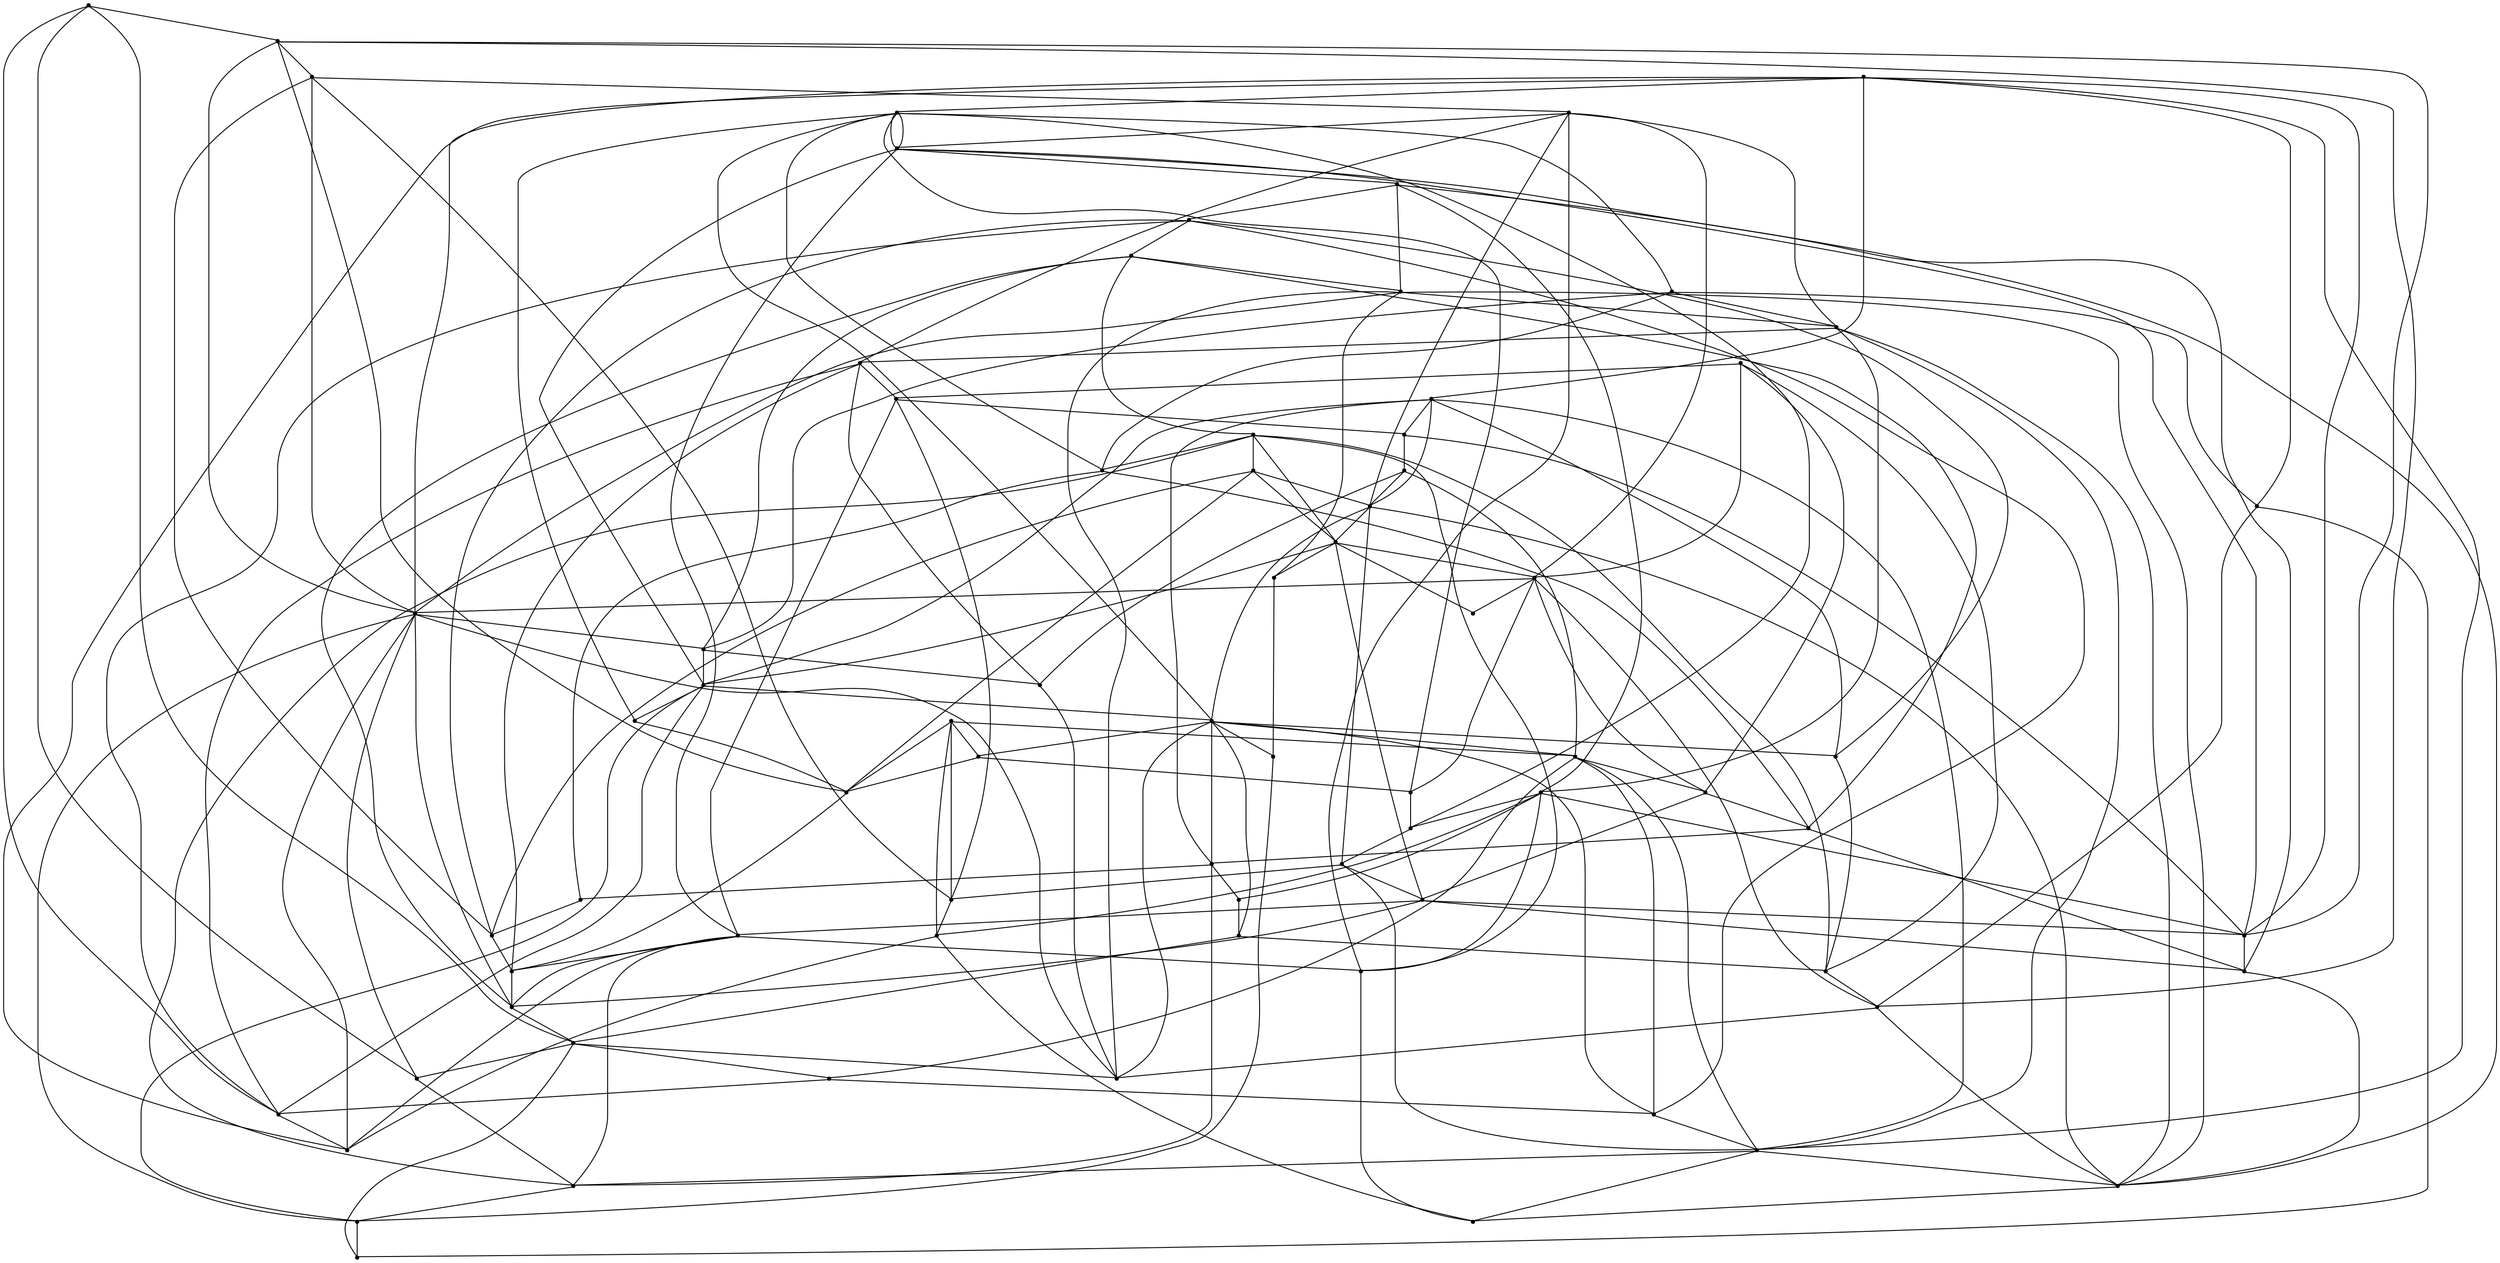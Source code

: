 graph {
  node [shape=point,comment="{\"directed\":false,\"doi\":\"10.1007/978-3-540-70904-6_37\",\"figure\":\"1 (3)\"}"]

  v0 [pos="1130.9030341569767,445.82394748263886"]
  v1 [pos="1131.6813453851744,463.783351474338"]
  v2 [pos="924.7053415697674,687.9053353203667"]
  v3 [pos="941.8866279069767,242.00721571180554"]
  v4 [pos="1130.903034156977,481.7438362969292"]
  v5 [pos="1128.5598973473836,498.9250420464409"]
  v6 [pos="837.2265806686046,249.81462944878467"]
  v7 [pos="1128.5598973473836,428.64178805881073"]
  v8 [pos="735.6879178779069,317.7561679416232"]
  v9 [pos="1125.434315952035,516.1031324598524"]
  v10 [pos="1107.4726517078489,361.48658582899304"]
  v11 [pos="1098.8762536337208,346.64588758680554"]
  v12 [pos="1114.5021257267442,377.8824089898003"]
  v13 [pos="1120.7490915697674,394.2823011610243"]
  v14 [pos="1077.7879905523255,609.8114251030815"]
  v15 [pos="1107.4726517078489,566.0812615288628"]
  v16 [pos="1098.8762536337208,580.9209425184462"]
  v17 [pos="1120.7490915697676,533.2854826185438"]
  v18 [pos="1125.434315952035,411.4646513197157"]
  v19 [pos="992.6565316133721,256.0615776909722"]
  v20 [pos="747.4046511627906,623.0875888400608"]
  v21 [pos="760.684175145349,292.7646238538954"]
  v22 [pos="1088.7275254360466,331.8104663425022"]
  v23 [pos="906.7384629360465,238.8832965426974"]
  v24 [pos="1038.7379996366278,645.7354465060764"]
  v25 [pos="888.7767986918604,687.9053353203667"]
  v26 [pos="1038.7379996366278,281.83240085177954"]
  v27 [pos="1023.8956849563953,655.8874367607964"]
  v28 [pos="888.7767986918604,239.66251203748914"]
  v29 [pos="789.5801916787791,271.67920260959204"]
  v30 [pos="1066.0732921511628,623.0875888400608"]
  v31 [pos="1052.7958348473835,634.8010618421766"]
  v32 [pos="681.79453125,463.78335147433813"]
  v33 [pos="820.8235101744185,671.5062696668837"]
  v34 [pos="1077.7879905523255,317.7561679416232"]
  v35 [pos="1066.0732921511628,304.4792412651909"]
  v36 [pos="1052.7958348473835,292.7646238538954"]
  v37 [pos="837.2265806686046,677.7532179090712"]
  v38 [pos="1023.8956849563954,271.67920260959204"]
  v39 [pos="820.8235101744185,256.0615776909722"]
  v40 [pos="682.5779932776162,445.82394748263886"]
  v41 [pos="698.9800145348837,549.6854383680555"]
  v42 [pos="976.2555595930232,249.81462944878467"]
  v43 [pos="854.4120639534884,245.1311984592013"]
  v44 [pos="1009.0585210755813,263.0905388726128"]
  v45 [pos="789.5801916787791,655.8874367607964"]
  v46 [pos="1009.0585210755813,664.477054172092"]
  v47 [pos="924.7053415697674,239.66251203748914"]
  v48 [pos="692.7330327943314,394.2823011610243"]
  v49 [pos="724.7556481649709,331.8104663425022"]
  v50 [pos="706.0104900981105,566.0812615288628"]
  v51 [pos="871.5912836119186,242.00721571180554"]
  v52 [pos="774.744108829942,281.83240085177954"]
  v53 [pos="976.2555595930232,677.7532179090712"]
  v54 [pos="959.0700763081395,682.4363945855034"]
  v55 [pos="854.4120639534884,682.4363945855034"]
  v56 [pos="706.0104900981105,361.48658582899304"]
  v57 [pos="959.0700763081395,245.1311984592013"]
  v58 [pos="688.0477607194767,516.1031324598524"]
  v59 [pos="941.8866279069766,685.5603773328993"]
  v60 [pos="906.7384629360465,688.6833428276909"]
  v61 [pos="871.5912836119186,685.5603773328993"]
  v62 [pos="804.4215207122093,263.0905388726128"]
  v63 [pos="714.5995912063953,580.9209425184462"]
  v64 [pos="735.6879178779069,609.8114251030815"]
  v65 [pos="682.5779932776162,481.74383629692926"]
  v66 [pos="774.744108829942,645.7354465060764"]
  v67 [pos="760.6841751453487,634.8010618421766"]
  v68 [pos="724.7556481649709,595.7573174370659"]
  v69 [pos="747.4046511627906,304.4792412651909"]
  v70 [pos="714.5995912063953,346.64588758680554"]
  v71 [pos="684.9221793241279,428.6417880588108"]
  v72 [pos="692.7330327943314,533.2854826185438"]
  v73 [pos="698.9800145348837,377.8824089898003"]
  v74 [pos="684.9221793241279,498.925042046441"]

  v32 -- v3 [id="-6",pos="681.79453125,463.78335147433813 706.0104742005814,442.69894748263886 916.8955850290697,263.0905388726128 941.8866279069767,242.00721571180554"]
  v1 -- v2 [id="-7",pos="1131.6813453851744,463.783351474338 1111.3775617732558,486.43241712782117 945.7925872093023,665.2572869194878 924.7053415697674,687.9053353203667"]
  v0 -- v3 [id="-8",pos="1130.9030341569767,445.82394748263886 1110.5941315406976,423.95733981662323 962.1956577034883,263.8740776909722 941.8866279069767,242.00721571180554"]
  v74 -- v58 [id="-9",pos="684.9221793241279,498.925042046441 686.4808705822895,504.766501988197 687.6468691536402,510.39851935074586 688.0477607194767,516.1031324598524"]
  v71 -- v48 [id="-12",pos="684.9221793241279,428.6417880588108 687.2558227622009,420.0952714465607 691.2018180225035,406.0207828349039 692.7330327943314,394.2823011610243"]
  v71 -- v37 [id="-14",pos="684.9221793241279,428.6417880588108 701.3221021075582,455.19487847222223 820.8235101744186,651.1988559299045 837.2265806686046,677.7532179090712"]
  v71 -- v22 [id="-16",pos="684.9221793241279,428.6417880588108 711.478206758721,449.72409396701386 964.5378088662791,649.6406792534722 990.3134265988372,669.9407179090712 1002.0279978197674,637.9239637586805 1079.3549781976744,364.61158582899304 1088.7275254360466,331.8104663425022"]
  v71 -- v24 [id="-17",pos="684.9221793241279,428.6417880588108 719.2879632994186,438.01144748263886 1078.5714207848837,539.532240125868 1112.156922238372,548.9031711154514 1102.7842478197674,565.3030632866753 1051.2372093023255,630.1155327690972 1038.7379996366278,645.7354465060764"]
  v71 -- v22 [id="-18",pos="684.9221793241279,428.6417880588108 687.6618887725265,422.53681125021916 687.8746109899157,417.5388579056512 688.0488099563953,414.5864088270399 723.1928415697674,404.436516655816 1055.1379542151162,338.8407626681858 1088.7275254360466,331.8104663425022"]
  v58 -- v19 [id="-20",pos="688.0477607194767,516.1031324598524 714.5995912063953,493.4613783094618 965.3170421511628,279.4906853569878 992.6565316133721,256.0615776909722"]
  v58 -- v51 [id="-21",pos="688.0477607194767,516.1031324598524 706.7939680232558,488.7738783094618 852.84609375,270.11975436740454 871.5912836119186,242.00721571180554"]
  v41 -- v72 [id="-23",pos="698.9800145348837,549.6854383680555 697.4214207848837,544.2156711154514 695.0751362645349,538.7489556206597 692.7330327943314,533.2854826185438"]
  v0 -- v4 [id="-24",pos="1130.9030341569767,445.82394748263886 1128.5598655523256,456.7586779937559 1128.5598655523256,470.89415961771067 1130.903034156977,481.7438362969292"]
  v73 -- v56 [id="-26",pos="698.9800145348837,377.8824089898003 701.3221021075582,372.41569349500867 703.668386627907,366.95304701063367 706.0104900981105,361.48658582899304"]
  v73 -- v25 [id="-27",pos="698.9800145348837,377.8824089898003 716.9416787790698,406.7782321506076 870.8119549418604,658.2280714246962 888.7767986918604,687.9053353203667"]
  v56 -- v49 [id="-29",pos="706.0104900981105,361.48658582899304 713.7370310080379,353.69580144744623 720.8943614621403,342.00732282515173 724.7556481649709,331.8104663425022"]
  v49 -- v8 [id="-30",pos="724.7556481649709,331.8104663425022 729.8376807089099,327.29297766874924 732.6289118462106,322.6684961155338 735.6879178779069,317.7561679416232"]
  v73 -- v21 [id="-31",pos="698.9800145348837,377.8824089898003 709.1360555959302,364.61158582899304 749.7478197674418,307.6032240125868 760.684175145349,292.7646238538954"]
  v50 -- v41 [id="-32",pos="706.0104900981105,566.0812615288628 703.668386627907,560.6155632866753 701.3221021075582,555.1491021050347 698.9800145348837,549.6854383680555"]
  v41 -- v58 [id="-34",pos="698.9800145348837,549.6854383680555 697.7809179548171,538.7480993829358 693.5635112026366,525.584623392583 688.0477607194767,516.1031324598524"]
  v50 -- v63 [id="-37",pos="706.0104900981105,566.0812615288628 709.1360555959302,570.769778781467 711.478206758721,575.4532097710503 714.5995912063953,580.9209425184462"]
  v50 -- v30 [id="-38",pos="706.0104900981105,566.0812615288628 738.8124818313953,571.5489942762587 1034.0507085755814,617.6239251030815 1066.0732921511628,623.0875888400608"]
  v70 -- v56 [id="-39",pos="714.5995912063953,346.64588758680554 711.478206758721,351.3323703342014 709.1360555959302,356.01554701063367 706.0104900981105,361.48658582899304"]
  v70 -- v32 [id="-41",pos="714.5995912063953,346.64588758680554 709.9154160610465,365.38647800021704 687.265316133721,445.82394748263886 681.79453125,463.78335147433813"]
  v4 -- v6 [id="-42",pos="1130.903034156977,481.7438362969292 1103.5636082848837,459.8780551486545 863.7856286337209,270.9030388726128 837.2265806686046,249.81462944878467"]
  v63 -- v19 [id="-44",pos="714.5995912063953,580.9209425184462 738.8124818313953,552.807386610243 967.6591933139534,285.73636203342016 992.6565316133721,256.0615776909722"]
  v63 -- v28 [id="-45",pos="714.5995912063953,580.9209425184462 730.2233648255814,549.6864556206597 871.5913154069767,272.46146986219617 888.7767986918604,239.66251203748914"]
  v70 -- v49 [id="-46",pos="714.5995912063953,346.64588758680554 718.2159457993209,342.85057537595173 721.9994229774118,338.7473577754429 724.7556481649709,331.8104663425022"]
  v49 -- v52 [id="-47",pos="724.7556481649709,331.8104663425022 741.7004451310221,317.4589304712132 766.0408827854847,291.30886837466255 774.744108829942,281.83240085177954"]
  v68 -- v63 [id="-51",pos="724.7556481649709,595.7573174370659 721.5525346493002,590.6798165759063 718.7623835344677,585.8379180250124 714.5995912063953,580.9209425184462"]
  v63 -- v41 [id="-55",pos="714.5995912063953,580.9209425184462 711.736861163804,570.3641650571722 705.539944837762,558.2604474174227 698.9800145348837,549.6854383680555"]
  v68 -- v13 [id="-57",pos="724.7556481649709,595.7573174370659 759.1203670058139,577.7989942762587 1087.9440952034884,410.68219333224823 1120.7490915697674,394.2823011610243"]
  v64 -- v47 [id="-58",pos="735.6879178779069,609.8114251030815 752.08984375,577.7989942762587 907.5230377906977,273.24475436740454 924.7053415697674,239.66251203748914"]
  v20 -- v64 [id="-59",pos="747.4046511627906,623.0875888400608 743.9443933211667,618.5761180641906 740.4450981767022,614.2417513233011 735.6879178779069,609.8114251030815"]
  v64 -- v68 [id="-60",pos="735.6879178779069,609.8114251030815 732.9128518222508,604.7441883565401 728.9827652632534,599.7270983675049 724.7556481649709,595.7573174370659"]
  v69 -- v8 [id="-62",pos="747.4046511627906,304.4792412651909 743.5008539244186,309.16140068901905 739.5959120639535,313.0696851942274 735.6879178779069,317.7561679416232"]
  v69 -- v71 [id="-63",pos="747.4046511627906,304.4792412651909 738.033121366279,322.4406161838108 694.2958393895349,409.8989088270399 684.9221793241279,428.6417880588108"]
  v4 -- v1 [id="-67",pos="1130.903034156977,481.7438362969292 1129.5794462385738,475.92159178127656 1129.8313748182077,469.48293033943514 1131.6813453851744,463.783351474338"]
  v69 -- v61 [id="-68",pos="747.4046511627906,304.4792412651909 758.3410065406977,338.8407626681858 860.660047238372,651.1988559299045 871.5912836119186,685.5603773328993"]
  v20 -- v60 [id="-69",pos="747.4046511627906,623.0875888400608 767.7136809593023,630.8990715874565 885.6480377906977,680.0949334038628 906.7384629360465,688.6833428276909"]
  v69 -- v47 [id="-70",pos="747.4046511627906,304.4792412651909 768.4929142441861,296.6697930230034 902.8346656976744,247.47393120659717 924.7053415697674,239.66251203748914"]
  v69 -- v57 [id="-71",pos="747.4046511627906,304.4792412651909 771.6184956395349,298.2322930230034 934.8572492732558,252.16143120659717 959.0700763081395,245.1311984592013"]
  v69 -- v43 [id="-72",pos="747.4046511627906,304.4792412651909 763.8045421511628,295.1072930230034 838.0100109011628,253.71986219618054 854.4120639534884,245.1311984592013"]
  v69 -- v21 [id="-73",pos="747.4046511627906,304.4792412651909 752.08984375,300.57400851779516 755.9989825581396,296.6697930230034 760.684175145349,292.7646238538954"]
  v67 -- v20 [id="-74",pos="760.6841751453487,634.8010618421766 755.9989825581396,630.8990715874565 752.08984375,626.9948560926649 747.4046511627906,623.0875888400608"]
  v67 -- v58 [id="-77",pos="760.6841751453487,634.8010618421766 749.7478197674418,617.6239251030815 698.9800145348837,534.0655246310764 688.0477607194767,516.1031324598524"]
  v21 -- v2 [id="-78",pos="760.684175145349,292.7646238538954 774.7440770348837,327.1281161838108 910.6486191860465,653.5405714246962 924.7053415697674,687.9053353203667"]
  v67 -- v66 [id="-79",pos="760.6841751453487,634.8010618421766 765.3715297965116,638.7072482638889 770.0557049418604,641.8281792534722 774.744108829942,645.7354465060764"]
  v67 -- v46 [id="-80",pos="760.6841751453487,634.8010618421766 787.2381359011628,637.9239637586805 982.503542877907,661.3530714246962 1009.0585210755813,664.477054172092"]
  v21 -- v28 [id="-81",pos="760.684175145349,292.7646238538954 778.6490188953488,285.73636203342016 870.8119549418604,247.47393120659717 888.7767986918604,239.66251203748914"]
  v21 -- v52 [id="-82",pos="760.684175145349,292.7646238538954 765.3715297965116,288.86136203342016 770.0557049418604,285.73636203342016 774.744108829942,281.83240085177954"]
  v66 -- v58 [id="-83",pos="774.744108829942,645.7354465060764 762.2459484011628,627.7740715874565 700.538671875,534.0655246310764 688.0477607194767,516.1031324598524"]
  v66 -- v45 [id="-84",pos="774.744108829942,645.7354465060764 779.4283793604651,648.8573947482639 784.8959847383721,651.9823947482639 789.5801916787791,655.8874367607964"]
  v66 -- v25 [id="-85",pos="774.744108829942,645.7354465060764 791.9223110465116,651.9823947482639 871.5913154069767,681.6531100802952 888.7767986918604,687.9053353203667"]
  v45 -- v23 [id="-86",pos="789.5801916787791,655.8874367607964 799.7362645348837,619.1823560926649 896.5875726744185,274.8031853569878 906.7384629360465,238.8832965426974"]
  v45 -- v15 [id="-87",pos="789.5801916787791,655.8874367607964 794.2685319767442,659.0113559299045 798.9528343023255,661.3530714246962 802.0784156976744,662.9115024142795 833.3216388081395,655.1073947482639 1079.3549781976744,574.6739942762587 1107.4726517078489,566.0812615288628"]
  v45 -- v59 [id="-88",pos="789.5801916787791,655.8874367607964 809.8923691860465,659.7948947482639 921.5797601744185,681.6531100802952 941.8866279069766,685.5603773328993"]
  v37 -- v55 [id="-91",pos="837.2265806686046,677.7532179090712 843.931446124556,678.5782124509103 849.3116736078638,680.5536089068754 854.4120639534884,682.4363945855034"]
  v62 -- v39 [id="-92",pos="804.4215207122093,263.0905388726128 809.9359226615252,261.1192836919462 815.518268272155,258.9265846305599 820.8235101744185,256.0615776909722"]
  v39 -- v6 [id="-93",pos="820.8235101744185,256.0615776909722 826.4526046816815,254.43171843491768 831.8065985336182,252.13452513492598 837.2265806686046,249.81462944878467"]
  v33 -- v68 [id="-94",pos="820.8235101744185,671.5062696668837 806.7667877906977,659.7948947482639 739.5959120639535,607.4697096082899 724.7556481649709,595.7573174370659"]
  v33 -- v5 [id="-96",pos="820.8235101744185,671.5062696668837 849.7247093023256,655.1073947482639 1098.8752361918605,515.3239169650608 1128.5598973473836,498.9250420464409"]
  v37 -- v33 [id="-98",pos="837.2265806686046,677.7532179090712 831.7588481104651,676.1907179090712 826.2912427325581,673.8490024142795 820.8235101744185,671.5062696668837"]
  v33 -- v66 [id="-100",pos="820.8235101744185,671.5062696668837 808.9145008317607,661.6246813634948 789.4459997665083,650.8198701435596 774.744108829942,645.7354465060764"]
  v37 -- v63 [id="-102",pos="837.2265806686046,677.7532179090712 820.0400799418604,663.6947869194878 731.7861555232558,594.1948174370659 714.5995912063953,580.9209425184462"]
  v37 -- v65 [id="-103",pos="837.2265806686046,677.7532179090712 819.2649164244186,655.8863559299045 699.7635083575582,503.6072014702691 682.5779932776162,481.74383629692926"]
  v37 -- v12 [id="-105",pos="837.2265806686046,677.7532179090712 861.4394077034883,651.9823947482639 1089.5026889534884,405.2157321506076 1114.5021257267442,377.8824089898003"]
  v37 -- v59 [id="-107",pos="837.2265806686046,677.7532179090712 854.4130813953489,679.3113945855034 925.4847020348838,683.9988945855034 941.8866279069766,685.5603773328993"]
  v37 -- v53 [id="-108",pos="837.2265806686046,677.7532179090712 856.7552325581395,677.7532179090712 956.7279251453489,677.7532179090712 976.2555595930232,677.7532179090712"]
  v37 -- v9 [id="-109",pos="837.2265806686046,677.7532179090712 864.5607921511628,662.9115024142795 1098.1000726744187,531.719740125868 1125.434315952035,516.1031324598524"]
  v43 -- v6 [id="-110",pos="854.4120639534884,245.1311984592013 848.9412790697675,246.6906467013889 842.6943132267442,248.2531467013889 837.2265806686046,249.81462944878467"]
  v55 -- v17 [id="-111",pos="854.4120639534884,682.4363945855034 880.9638626453489,667.5990024142795 1093.4117005813953,548.9031711154514 1120.7490915697676,533.2854826185438"]
  v43 -- v51 [id="-112",pos="854.4120639534884,245.1311984592013 859.876617005814,243.5656467013889 866.1277797965116,242.79075453016492 871.5912836119186,242.00721571180554"]
  v51 -- v28 [id="-114",pos="871.5912836119186,242.00721571180554 877.4832688821436,241.6102179804459 883.3167384672022,240.83323956184825 888.7767986918604,239.66251203748914"]
  v61 -- v55 [id="-115",pos="871.5912836119186,685.5603773328993 866.1277797965116,683.9988945855034 859.876617005814,683.2199334038628 854.4120639534884,682.4363945855034"]
  v61 -- v64 [id="-116",pos="871.5912836119186,685.5603773328993 853.6296511627907,675.4115024142795 754.4319949127907,619.9656405978733 735.6879178779069,609.8114251030815"]
  v61 -- v63 [id="-117",pos="871.5912836119186,685.5603773328993 852.0668604651163,672.2865024142795 734.1281795058139,594.1948174370659 714.5995912063953,580.9209425184462"]
  v61 -- v34 [id="-122",pos="871.5912836119186,685.5603773328993 889.5571765988371,653.5405714246962 1059.8263263081394,349.7698703342014 1077.7879905523255,317.7561679416232"]
  v61 -- v59 [id="-123",pos="871.5912836119186,685.5603773328993 884.1192792286027,684.9639966568539 920.0272885959321,683.9057522100468 941.8866279069766,685.5603773328993"]
  v59 -- v54 [id="-124",pos="941.8866279069766,685.5603773328993 948.4831985740446,682.8439744954293 953.8148134980404,682.6190248115777 959.0700763081395,682.4363945855034"]
  v61 -- v21 [id="-125",pos="871.5912836119186,685.5603773328993 897.3669331395349,670.7240024142795 1089.5026889534884,563.7405632866753 1112.156922238372,551.244886610243 1084.0391533430231,527.0365634494358 790.3637172965116,313.84890068901905 760.684175145349,292.7646238538954"]
  v51 -- v12 [id="-126",pos="871.5912836119186,242.00721571180554 897.3669331395349,256.84486219618054 1089.5026889534884,363.82804701063367 1114.5021257267442,377.8824089898003"]
  v28 -- v52 [id="-127",pos="888.7767986918604,239.66251203748914 871.5913154069767,245.90736219618054 791.9223110465116,275.58646986219617 774.744108829942,281.83240085177954"]
  v25 -- v60 [id="-129",pos="888.7767986918604,687.9053353203667 895.0207122093024,687.9074334038628 900.4925145348838,687.9074334038628 906.7384629360465,688.6833428276909"]
  v25 -- v16 [id="-130",pos="888.7767986918604,687.9053353203667 912.9906431686046,675.4115024142795 1075.445839389535,592.6323174370659 1098.8762536337208,580.9209425184462"]
  v23 -- v28 [id="-131",pos="906.7384629360465,238.8832965426974 900.4925145348838,238.88221571180554 895.0207122093024,238.88221571180554 888.7767986918604,239.66251203748914"]
  v60 -- v8 [id="-134",pos="906.7384629360465,688.6833428276909 891.1199672965116,655.1073947482639 751.3106104651163,351.3323703342014 735.6879178779069,317.7561679416232"]
  v60 -- v44 [id="-135",pos="906.7384629360465,688.6833428276909 915.3327943313953,651.1988559299045 1000.465207122093,299.7907240125868 1009.0585210755813,263.0905388726128"]
  v60 -- v22 [id="-136",pos="906.7384629360465,688.6833428276909 923.142550872093,655.8863559299045 1072.3244549418605,363.82804701063367 1088.7275254360466,331.8104663425022"]
  v60 -- v2 [id="-137",pos="906.7384629360465,688.6833428276909 912.9906431686046,688.6823255750868 918.4541787790697,688.6823255750868 924.7053415697674,687.9053353203667"]
  v60 -- v14 [id="-138",pos="906.7384629360465,688.6833428276909 928.6102834302326,678.5365024142795 1056.7007449127907,619.9656405978733 1077.7879905523255,609.8114251030815"]
  v60 -- v16 [id="-139",pos="906.7384629360465,688.6833428276909 928.6102834302326,676.1907179090712 1077.0128270348837,593.4156019422743 1098.8762536337208,580.9209425184462"]
  v23 -- v22 [id="-140",pos="906.7384629360465,238.8832965426974 928.6102834302326,249.8156467013889 1066.8567223837208,320.8781161838108 1088.7275254360466,331.8104663425022"]
  v47 -- v23 [id="-141",pos="924.7053415697674,239.66251203748914 919.1875620542,239.66143120659717 912.9898031847604,239.66143120659717 906.7384629360465,238.8832965426974"]
  v47 -- v22 [id="-143",pos="924.7053415697674,239.66251203748914 945.013226744186,251.3781467013889 1068.4154433139536,320.09890068901905 1088.7275254360466,331.8104663425022"]
  v47 -- v3 [id="-144",pos="924.7053415697674,239.66251203748914 929.9803315658299,241.28174403738103 935.160212625869,242.56833684900664 941.8866279069767,242.00721571180554"]
  v3 -- v42 [id="-145",pos="941.8866279069767,242.00721571180554 951.8662358251642,246.55192864417245 965.3038102812022,249.60895104348845 976.2555595930232,249.81462944878467"]
  v42 -- v19 [id="-146",pos="976.2555595930232,249.81462944878467 982.1882689610989,253.43205208591348 987.4890025203108,254.6268758955157 992.6565316133721,256.0615776909722"]
  v59 -- v2 [id="-148",pos="941.8866279069766,685.5603773328993 936.4200399709302,686.3406100802952 930.1688771802326,687.1238945855034 924.7053415697674,687.9053353203667"]
  v59 -- v31 [id="-150",pos="941.8866279069766,685.5603773328993 958.2866460755814,677.7532179090712 1036.3927325581394,642.6114637586805 1052.7958348473835,634.8010618421766"]
  v54 -- v53 [id="-152",pos="959.0700763081395,682.4363945855034 964.1590769549045,679.3753855016204 970.3085145813683,677.7106810558139 976.2555595930232,677.7532179090712"]
  v53 -- v46 [id="-153",pos="976.2555595930232,677.7532179090712 981.9726757508133,674.5514999605978 987.3501885024027,673.0939977068681 990.3134265988372,672.2865024142795 998.1231831395348,669.1615024142795 1003.5907885174419,666.8197869194878 1009.0585210755813,664.477054172092"]
  v57 -- v8 [id="-156",pos="959.0700763081395,245.1311984592013 933.2944585755814,252.93657769097217 760.6831577034884,309.16140068901905 735.6879178779069,317.7561679416232"]
  v57 -- v3 [id="-157",pos="959.0700763081395,245.1311984592013 953.6987844190098,244.95351633744542 948.3929783678176,244.7344851016685 941.8866279069767,242.00721571180554"]
  v3 -- v51 [id="-158",pos="941.8866279069767,242.00721571180554 919.7509791169905,243.67828160630006 883.5802296017221,242.6119971365273 871.5912836119186,242.00721571180554"]
  v57 -- v39 [id="-159",pos="959.0700763081395,245.1311984592013 939.5414244186046,246.6906467013889 840.3521620639535,254.5031467013889 820.8235101744185,256.0615776909722"]
  v57 -- v16 [id="-161",pos="959.0700763081395,245.1311984592013 972.3475654069767,277.14896986219617 1085.6019440406976,548.9031711154514 1098.8762536337208,580.9209425184462"]
  v57 -- v1 [id="-162",pos="959.0700763081395,245.1311984592013 977.8151707848837,268.55725436740454 1112.9361555232558,440.35316297743054 1131.6813453851744,463.783351474338"]
  v57 -- v10 [id="-163",pos="959.0700763081395,245.1311984592013 977.8151707848837,259.9655388726128 1088.7275254360466,346.6448703342014 1107.4726517078489,361.48658582899304"]
  v57 -- v12 [id="-164",pos="959.0700763081395,245.1311984592013 977.8151707848837,261.53236219618054 1095.7580486918605,362.26554701063367 1114.5021257267442,377.8824089898003"]
  v57 -- v35 [id="-165",pos="959.0700763081395,245.1311984592013 975.4731468023256,254.5031467013889 1049.6702216569768,295.8905775282118 1066.0732921511628,304.4792412651909"]
  v57 -- v42 [id="-166",pos="959.0700763081395,245.1311984592013 964.5378088662791,246.6906467013889 970.7847747093023,248.2531467013889 976.2555595930232,249.81462944878467"]
  v19 -- v44 [id="-169",pos="992.6565316133721,256.0615776909722 998.5462751907767,259.2179529419617 1003.9513116526355,261.2029666551364 1009.0585210755813,263.0905388726128"]
  v42 -- v56 [id="-171",pos="976.2555595930232,249.81462944878467 948.9139716569767,260.7490776909722 733.3447492732558,349.7698703342014 706.0104900981105,361.48658582899304"]
  v53 -- v4 [id="-173",pos="976.2555595930232,677.7532179090712 994.2182412790697,655.8863559299045 1113.7197129360466,503.6072014702691 1130.903034156977,481.7438362969292"]
  v55 -- v46 [id="-174",pos="854.4120639534884,682.4363945855034 873.9333393895349,680.8782179090712 973.1309956395348,673.0657179090712 990.3134265988372,671.5072869194878 998.1312772912912,668.7676126430819 1003.4173399377489,666.2236616383209 1009.0585210755813,664.477054172092"]
  v71 -- v36 [id="-175",pos="684.9221793241279,428.6417880588108 716.9416787790698,416.9281243218316 1020.7732194767442,304.4782240125868 1052.7958348473835,292.7646238538954"]
  v19 -- v22 [id="-176",pos="992.6565316133721,256.0615776909722 1006.7163699127907,267.77396986219617 1073.887245639535,320.09890068901905 1088.7275254360466,331.8104663425022"]
  v44 -- v52 [id="-179",pos="1009.0585210755813,263.0905388726128 982.503542877907,265.43225436740454 801.2948582848837,279.4906853569878 774.744108829942,281.83240085177954"]
  v46 -- v51 [id="-181",pos="1009.0585210755813,664.477054172092 997.3438226744186,626.9948560926649 883.3060138081395,278.70740085177954 871.5912836119186,242.00721571180554"]
  v27 -- v46 [id="-182",pos="1023.8956849563953,655.8874367607964 1018.8260558982624,658.2293954532513 1013.7643367296695,660.95418649721 1009.0585210755813,664.477054172092"]
  v27 -- v2 [id="-184",pos="1023.8956849563953,655.8874367607964 1007.495730377907,660.5697869194878 940.3248546511628,682.4363945855034 924.7053415697674,687.9053353203667"]
  v27 -- v41 [id="-185",pos="1023.8956849563953,655.8874367607964 993.4348110465116,646.5156792534722 730.2233648255814,559.832278781467 698.9800145348837,549.6854383680555"]
  v27 -- v50 [id="-186",pos="1023.8956849563953,655.8874367607964 994.2182412790697,648.0781792534722 736.4703306686047,574.6739942762587 706.0104900981105,566.0812615288628"]
  v38 -- v49 [id="-187",pos="1023.8956849563954,271.67920260959204 993.4348110465116,277.9281853569878 752.8734011627907,326.3448316786024 724.7556481649709,331.8104663425022"]
  v38 -- v48 [id="-188",pos="1023.8956849563954,271.67920260959204 992.6554505813954,283.3905775282118 722.4135446947674,383.35319349500867 692.7330327943314,394.2823011610243"]
  v38 -- v47 [id="-189",pos="1023.8956849563954,271.67920260959204 1007.495730377907,266.99475436740454 940.3248546511628,245.13221571180554 924.7053415697674,239.66251203748914"]
  v38 -- v44 [id="-190",pos="1023.8956849563954,271.67920260959204 1018.826040953278,269.3414990084773 1013.7642812396692,266.61459269551483 1009.0585210755813,263.0905388726128"]
  v7 -- v8 [id="-193",pos="1128.5598973473836,428.64178805881073 1094.1910610465115,419.26983981662323 768.4929142441861,327.1281161838108 735.6879178779069,317.7561679416232"]
  v38 -- v11 [id="-195",pos="1023.8956849563954,271.67920260959204 1035.613499273256,283.3905775282118 1087.1605377906976,334.9322238498264 1098.8762536337208,346.64588758680554"]
  v27 -- v24 [id="-196",pos="1023.8956849563953,655.8874367607964 1028.4384210271887,652.4022328100955 1032.8549496759272,648.8401274415178 1038.7379996366278,645.7354465060764"]
  v24 -- v31 [id="-197",pos="1038.7379996366278,645.7354465060764 1042.4540114253923,641.2330053844885 1047.478718796879,637.2989232703769 1052.7958348473835,634.8010618421766"]
  v31 -- v30 [id="-198",pos="1052.7958348473835,634.8010618421766 1056.9758082362348,629.8940380742705 1061.343849765346,626.5079892787863 1066.0732921511628,623.0875888400608"]
  v24 -- v45 [id="-202",pos="1038.7379996366278,645.7354465060764 1012.1799055232558,646.5156792534722 816.1393350290698,655.1073947482639 789.5801916787791,655.8874367607964"]
  v26 -- v21 [id="-203",pos="1038.7379996366278,281.83240085177954 1010.6213117732558,282.6156853569878 788.8009265988372,291.98636203342016 760.684175145349,292.7646238538954"]
  v26 -- v28 [id="-204",pos="1038.7379996366278,281.83240085177954 1019.2104287790697,276.3656853569878 909.0816315406977,245.13221571180554 888.7767986918604,239.66251203748914"]
  v26 -- v38 [id="-205",pos="1038.7379996366278,281.83240085177954 1033.6579552135831,278.9053884134371 1028.7201651942878,276.1971551454152 1023.8956849563954,271.67920260959204"]
  v30 -- v14 [id="-212",pos="1066.0732921511628,623.0875888400608 1069.2894809260886,617.2595118367756 1073.3186422902077,613.5021553839696 1077.7879905523255,609.8114251030815"]
  v26 -- v18 [id="-213",pos="1038.7379996366278,281.83240085177954 1051.2372093023255,299.7907240125868 1112.9361555232558,393.4990166558159 1125.434315952035,411.4646513197157"]
  v36 -- v43 [id="-214",pos="1052.7958348473835,292.7646238538954 1028.5829760174418,286.51990085177954 877.8424781976744,250.59486219618054 854.4120639534884,245.1311984592013"]
  v36 -- v26 [id="-215",pos="1052.7958348473835,292.7646238538954 1047.9130595729894,289.75141498937114 1043.3044878718827,287.16055119321527 1038.7379996366278,281.83240085177954"]
  v26 -- v19 [id="-216",pos="1038.7379996366278,281.83240085177954 1024.2161090069199,276.4893986195517 1004.7697883250462,265.697099455077 992.6565316133721,256.0615776909722"]
  v10 -- v11 [id="-221",pos="1107.4726517078489,361.48658582899304 1102.9029101236358,356.68480350525203 1100.8985369052334,351.8820717468225 1098.8762536337208,346.64588758680554"]
  v12 -- v10 [id="-222",pos="1114.5021257267442,377.8824089898003 1109.7416356363067,373.1538470188592 1107.363058511899,367.41566749589015 1107.4726517078489,361.48658582899304"]
  v36 -- v35 [id="-223",pos="1052.7958348473835,292.7646238538954 1056.5503294214311,296.51797886489396 1060.4695451604396,300.72390433664873 1066.0732921511628,304.4792412651909"]
  v35 -- v34 [id="-224",pos="1066.0732921511628,304.4792412651909 1068.781498928271,309.7354154970569 1073.0525027595054,314.3988423210167 1077.7879905523255,317.7561679416232"]
  v34 -- v22 [id="-225",pos="1077.7879905523255,317.7561679416232 1081.2232053182595,323.25537521585 1085.0183535302997,327.3266069573659 1088.7275254360466,331.8104663425022"]
  v13 -- v12 [id="-230",pos="1120.7490915697674,394.2823011610243 1116.8208302015603,390.1492376223648 1114.4705376650795,384.5204018704741 1114.5021257267442,377.8824089898003"]
  v30 -- v17 [id="-231",pos="1066.0732921511628,623.0875888400608 1075.445839389535,608.2532484266493 1111.3775617732558,548.9031711154514 1120.7490915697676,533.2854826185438"]
  v35 -- v13 [id="-232",pos="1066.0732921511628,304.4792412651909 1075.445839389535,319.3156161838108 1111.3775617732558,378.66569349500867 1120.7490915697674,394.2823011610243"]
  v34 -- v41 [id="-233",pos="1077.7879905523255,317.7561679416232 1044.9860465116278,338.0572238498264 730.2233648255814,530.1615634494358 698.9800145348837,549.6854383680555"]
  v34 -- v40 [id="-234",pos="1077.7879905523255,317.7561679416232 1043.4232558139536,328.68654717339405 715.3830850290698,434.8907708062066 682.5779932776162,445.82394748263886"]
  v34 -- v39 [id="-235",pos="1077.7879905523255,317.7561679416232 1050.4537790697675,311.5071851942274 848.1577216569767,263.0905388726128 820.8235101744185,256.0615776909722"]
  v34 -- v37 [id="-240",pos="1077.7879905523255,317.7561679416232 1056.7007449127907,348.9906548394097 859.0972565406977,644.9531792534722 837.2265806686046,677.7532179090712"]
  v34 -- v7 [id="-245",pos="1077.7879905523255,317.7561679416232 1085.6019440406976,334.9322238498264 1120.750109011628,411.4657321506076 1128.5598973473836,428.64178805881073"]
  v14 -- v16 [id="-246",pos="1077.7879905523255,609.8114251030815 1083.2597928779069,602.0032484266493 1093.4117005813953,587.9448174370659 1098.8762536337208,580.9209425184462"]
  v22 -- v11 [id="-249",pos="1088.7275254360466,331.8104663425022 1091.032005833974,337.245991882825 1094.6198071088502,342.5701385726935 1098.8762536337208,346.64588758680554"]
  v33 -- v9 [id="-251",pos="820.8235101744185,671.5062696668837 848.1577216569767,663.6947869194878 1062.1683502906976,602.7865329318577 1086.3853742732558,596.5406019422743 1094.9744912790698,581.6988864474827 1118.4038880813953,530.944847954644 1125.434315952035,516.1031324598524"]
  v32 -- v14 [id="-252",pos="681.79453125,463.78335147433813 715.3830850290698,474.71977064344617 1052.7958030523255,584.8238864474827 1086.3853742732558,594.9740329318577 1084.95403833548,599.5233195806541 1080.9938304749594,603.7764054681095 1077.7879905523255,609.8114251030815"]
  v11 -- v28 [id="-256",pos="1098.8762536337208,346.64588758680554 1074.6666061046512,334.1532626681858 912.2072129360465,251.3781467013889 888.7767986918604,239.66251203748914"]
  v16 -- v4 [id="-259",pos="1098.8762536337208,580.9209425184462 1104.347038517442,563.7405632866753 1125.4342841569767,498.9240247938368 1130.903034156977,481.7438362969292"]
  v29 -- v62 [id="-260",pos="789.5801916787791,271.67920260959204 794.2685319767442,268.55725436740454 798.9528343023255,266.2155388726128 804.4215207122093,263.0905388726128"]
  v10 -- v29 [id="-261",pos="1107.4726517078489,361.48658582899304 1077.7879905523255,353.67408582899304 820.0400799418604,280.27396986219617 789.5801916787791,271.67920260959204"]
  v10 -- v28 [id="-262",pos="1107.4726517078489,361.48658582899304 1084.0391533430231,348.21143934461804 912.2072129360465,252.93657769097217 888.7767986918604,239.66251203748914"]
  v15 -- v16 [id="-263",pos="1107.4726517078489,566.0812615288628 1104.347038517442,570.769778781467 1102.0050145348837,575.4532097710503 1098.8762536337208,580.9209425184462"]
  v15 -- v27 [id="-264",pos="1107.4726517078489,566.0812615288628 1094.9744912790698,579.357425265842 1036.3927325581394,642.6114637586805 1023.8956849563953,655.8874367607964"]
  v10 -- v26 [id="-265",pos="1107.4726517078489,361.48658582899304 1096.5330850290698,348.9906548394097 1050.4537790697675,295.8905775282118 1038.7379996366278,281.83240085177954"]
  v13 -- v18 [id="-274",pos="1120.7490915697674,394.2823011610243 1121.6709533135759,400.6385609999019 1123.576978197122,405.8958218739717 1125.434315952035,411.4646513197157"]
  v25 -- v23 [id="-275",pos="888.7767986918604,687.9053353203667 912.9906431686046,673.0657179090712 1090.2861191860466,564.519778781467 1112.156922238372,551.244886610243 1094.9744912790698,520.7906324598524 927.0474927325581,268.55725436740454 906.7384629360465,238.8832965426974"]
  v25 -- v41 [id="-276",pos="888.7767986918604,687.9053353203667 867.6863735465116,672.2865024142795 720.850753997093,565.3030632866753 698.9800145348837,549.6854383680555"]
  v17 -- v15 [id="-282",pos="1120.7490915697676,533.2854826185438 1114.7131295414056,542.4059200999919 1109.4314297640433,555.1748770701818 1107.4726517078489,566.0812615288628"]
  v9 -- v21 [id="-285",pos="1125.434315952035,516.1031324598524 1093.4117005813953,496.5823092990451 791.1471475290698,311.5071851942274 760.684175145349,292.7646238538954"]
  v18 -- v20 [id="-286",pos="1125.434315952035,411.4646513197157 1092.6324672965115,430.20733981662323 778.6490188953488,605.1282484266493 747.4046511627906,623.0875888400608"]
  v18 -- v19 [id="-288",pos="1125.434315952035,411.4646513197157 1109.0313408430231,392.7238701714409 1009.0585210755813,275.58646986219617 992.6565316133721,256.0615776909722"]
  v0 -- v1 [id="-1",pos="1130.9030341569767,445.82394748263886 1131.6813771802326,452.06987847222223 1131.6813771802326,457.53659396701386 1131.6813453851744,463.783351474338"]
  v65 -- v32 [id="-2",pos="682.5779932776162,481.74383629692926 682.793030514381,475.8969771706834 682.1923021153423,470.08662745497463 681.79453125,463.78335147433813"]
  v65 -- v74 [id="-3",pos="682.5779932776162,481.74383629692926 683.966030399368,487.2192877003947 684.5385554147556,492.7345218580044 684.9221793241279,498.925042046441"]
  v40 -- v32 [id="-4",pos="682.5779932776162,445.82394748263886 681.7935138081396,452.06987847222223 681.7935138081396,457.53659396701386 681.79453125,463.78335147433813"]
  v58 -- v72 [id="-10",pos="688.0477607194767,516.1031324598524 689.990018005799,521.5291677372305 691.1671840638827,527.0264073555218 692.7330327943314,533.2854826185438"]
  v48 -- v73 [id="-13",pos="692.7330327943314,394.2823011610243 695.9892967749398,388.95519235456106 697.4049519844165,383.9111142469302 698.9800145348837,377.8824089898003"]
  v4 -- v5 [id="-22",pos="1130.903034156977,481.7438362969292 1128.5598655523256,487.84053915530535 1128.5598655523256,492.896796312699 1128.5598973473836,498.9250420464409"]
  v0 -- v7 [id="-25",pos="1130.9030341569767,445.82394748263886 1128.5598655523256,439.8295960955791 1128.5598655523256,434.8011443059495 1128.5598973473836,428.64178805881073"]
  v5 -- v9 [id="-36",pos="1128.5598973473836,498.9250420464409 1125.8210460540604,505.03009021728633 1125.6085067087704,510.0273893008499 1125.434315952035,516.1031324598524"]
  v5 -- v7 [id="-40",pos="1128.5598973473836,498.9250420464409 1126.872619404805,477.44360721960294 1127.95062959327,442.0890150814343 1128.5598973473836,428.64178805881073"]
  v33 -- v21 [id="-90",pos="820.8235101744185,671.5062696668837 815.1004488861829,668.24648213607 809.7271201795157,666.3343680318095 806.7667877906977,665.2572869194878 799.7362645348837,629.3365715874565 764.5880995639535,328.68654717339405 760.684175145349,292.7646238538954"]
  v2 -- v39 [id="-95",pos="924.7053415697674,687.9053353203667 915.3327943313953,650.4239637586805 829.4126271802326,294.3280775282118 820.8235101744185,256.0615776909722"]
  v7 -- v18 [id="-128",pos="1128.5598973473836,428.64178805881073 1126.9970748546511,422.39483981662323 1126.2178415697674,417.7114088270399 1125.434315952035,411.4646513197157"]
  v58 -- v57 [id="-155",pos="688.0477607194767,516.1031324598524 712.257503633721,491.8948092990451 934.0778888081395,270.11975436740454 959.0700763081395,245.1311984592013"]
  v30 -- v42 [id="-172",pos="1066.0732921511628,623.0875888400608 1057.484175145349,588.7281019422743 984.0622638081395,284.95740085177954 976.2555595930232,249.81462944878467"]
  v14 -- v18 [id="-258",pos="1077.7879905523255,609.8114251030815 1084.0391533430231,584.8238864474827 1119.9666787790698,436.4532708062066 1125.434315952035,411.4646513197157"]
  v71 -- v74 [id="-277",pos="684.9221793241279,428.6417880588108 686.6091172538878,450.1251268821556 685.5292596025746,485.4763273880731 684.9221793241279,498.925042046441"]
  v17 -- v9 [id="-283",pos="1120.7490915697676,533.2854826185438 1121.3278901350338,526.7502299806691 1123.3872573367892,521.9661532883648 1125.434315952035,516.1031324598524"]
  v71 -- v40 [id="-289",pos="684.9221793241279,428.6417880588108 684.1397347383721,434.8907708062066 683.3604378633721,439.5782708062066 682.5779932776162,445.82394748263886"]
  v74 -- v48 [id="-290",pos="684.9221793241279,498.925042046441 686.4818859011627,480.9657016330295 691.1660610465116,412.2406243218316 692.7330327943314,394.2823011610243"]
  v4 -- v12 [id="-291",pos="1130.903034156977,481.7438362969292 1127.7764353197674,463.78227064344617 1117.624527616279,395.8448011610243 1114.5021257267442,377.8824089898003"]
  v73 -- v63 [id="-293",pos="698.9800145348837,377.8824089898003 701.3221021075582,403.6532321506076 713.0409974563953,555.932386610243 714.5995912063953,580.9209425184462"]
  v41 -- v29 [id="-294",pos="698.9800145348837,549.6854383680555 708.3526253633721,520.007347954644 779.4283793604651,301.3572930230034 789.5801916787791,271.67920260959204"]
  v50 -- v32 [id="-295",pos="706.0104900981105,566.0812615288628 702.1055959302325,548.9031711154514 685.7025254360465,480.9657016330295 681.79453125,463.78335147433813"]
  v7 -- v17 [id="-296",pos="1128.5598973473836,428.64178805881073 1126.9970748546511,446.60723198784723 1122.308702761628,515.3239169650608 1120.7490915697676,533.2854826185438"]
  v70 -- v65 [id="-297",pos="714.5995912063953,346.64588758680554 709.9154160610465,366.95304701063367 687.265316133721,461.4405551486545 682.5779932776162,481.74383629692926"]
  v70 -- v33 [id="-298",pos="714.5995912063953,346.64588758680554 724.7556322674418,379.4449089898003 809.8923691860465,638.7072482638889 820.8235101744185,671.5062696668837"]
  v20 -- v56 [id="-300",pos="747.4046511627906,623.0875888400608 742.7172965116279,592.6323174370659 710.6947129360465,391.1573011610243 706.0104900981105,361.48658582899304"]
  v37 -- v62 [id="-301",pos="837.2265806686046,677.7532179090712 834.1009992732558,639.4864637586805 807.5460210755814,300.57400851779516 804.4215207122093,263.0905388726128"]
  v25 -- v47 [id="-302",pos="888.7767986918604,687.9053353203667 891.9033975290697,648.0781792534722 921.5797601744185,278.70740085177954 924.7053415697674,239.66251203748914"]
  v38 -- v54 [id="-303",pos="1023.8956849563954,271.67920260959204 1017.6476380813954,309.16140068901905 964.5378088662791,645.7364637586805 959.0700763081395,682.4363945855034"]
  v27 -- v44 [id="-304",pos="1023.8956849563953,655.8874367607964 1022.3360101744186,618.4031405978733 1010.6213117732558,299.7907240125868 1009.0585210755813,263.0905388726128"]
  v36 -- v24 [id="-305",pos="1052.7958348473835,292.7646238538954 1051.2372093023255,327.1281161838108 1040.2976744186046,612.1572096082899 1038.7379996366278,645.7354465060764"]
  v35 -- v15 [id="-307",pos="1066.0732921511628,304.4792412651909 1070.7574672965115,334.9322238498264 1102.7842478197674,536.407240125868 1107.4726517078489,566.0812615288628"]
  v11 -- v17 [id="-309",pos="1098.8762536337208,346.64588758680554 1102.0050145348837,371.63647800021704 1117.624527616279,509.0782402886285 1120.7490915697676,533.2854826185438"]
  v15 -- v10 [id="-310",pos="1107.4726517078489,566.0812615288628 1107.4726199127906,539.532240125868 1107.4726199127906,386.4738701714409 1107.4726517078489,361.48658582899304"]
}